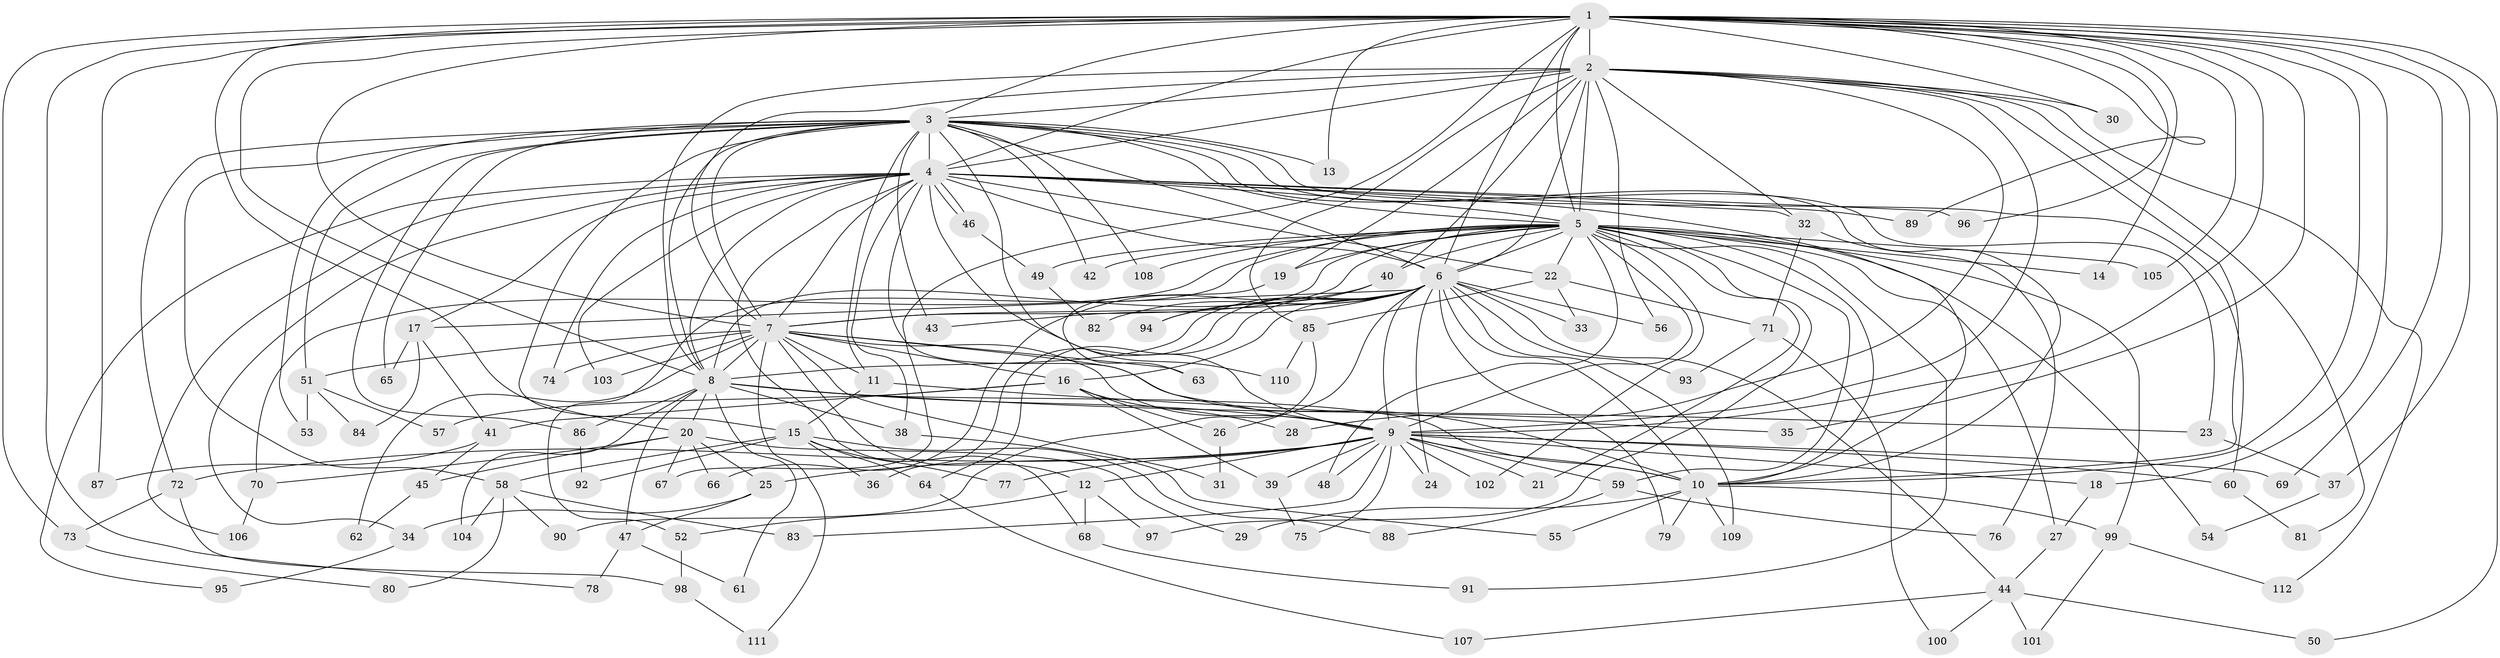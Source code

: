 // coarse degree distribution, {22: 0.017857142857142856, 16: 0.017857142857142856, 20: 0.03571428571428571, 21: 0.017857142857142856, 23: 0.017857142857142856, 19: 0.017857142857142856, 15: 0.017857142857142856, 18: 0.017857142857142856, 14: 0.017857142857142856, 4: 0.125, 5: 0.08928571428571429, 2: 0.42857142857142855, 11: 0.017857142857142856, 8: 0.017857142857142856, 3: 0.10714285714285714, 9: 0.017857142857142856, 7: 0.017857142857142856}
// Generated by graph-tools (version 1.1) at 2025/17/03/04/25 18:17:37]
// undirected, 112 vertices, 249 edges
graph export_dot {
graph [start="1"]
  node [color=gray90,style=filled];
  1;
  2;
  3;
  4;
  5;
  6;
  7;
  8;
  9;
  10;
  11;
  12;
  13;
  14;
  15;
  16;
  17;
  18;
  19;
  20;
  21;
  22;
  23;
  24;
  25;
  26;
  27;
  28;
  29;
  30;
  31;
  32;
  33;
  34;
  35;
  36;
  37;
  38;
  39;
  40;
  41;
  42;
  43;
  44;
  45;
  46;
  47;
  48;
  49;
  50;
  51;
  52;
  53;
  54;
  55;
  56;
  57;
  58;
  59;
  60;
  61;
  62;
  63;
  64;
  65;
  66;
  67;
  68;
  69;
  70;
  71;
  72;
  73;
  74;
  75;
  76;
  77;
  78;
  79;
  80;
  81;
  82;
  83;
  84;
  85;
  86;
  87;
  88;
  89;
  90;
  91;
  92;
  93;
  94;
  95;
  96;
  97;
  98;
  99;
  100;
  101;
  102;
  103;
  104;
  105;
  106;
  107;
  108;
  109;
  110;
  111;
  112;
  1 -- 2;
  1 -- 3;
  1 -- 4;
  1 -- 5;
  1 -- 6;
  1 -- 7;
  1 -- 8;
  1 -- 9;
  1 -- 10;
  1 -- 13;
  1 -- 14;
  1 -- 18;
  1 -- 20;
  1 -- 30;
  1 -- 35;
  1 -- 37;
  1 -- 50;
  1 -- 67;
  1 -- 69;
  1 -- 73;
  1 -- 78;
  1 -- 87;
  1 -- 89;
  1 -- 96;
  1 -- 105;
  2 -- 3;
  2 -- 4;
  2 -- 5;
  2 -- 6;
  2 -- 7;
  2 -- 8;
  2 -- 9;
  2 -- 10;
  2 -- 19;
  2 -- 28;
  2 -- 30;
  2 -- 32;
  2 -- 40;
  2 -- 56;
  2 -- 81;
  2 -- 85;
  2 -- 112;
  3 -- 4;
  3 -- 5;
  3 -- 6;
  3 -- 7;
  3 -- 8;
  3 -- 9;
  3 -- 10;
  3 -- 11;
  3 -- 13;
  3 -- 15;
  3 -- 23;
  3 -- 42;
  3 -- 43;
  3 -- 51;
  3 -- 53;
  3 -- 58;
  3 -- 60;
  3 -- 65;
  3 -- 72;
  3 -- 86;
  3 -- 108;
  4 -- 5;
  4 -- 6;
  4 -- 7;
  4 -- 8;
  4 -- 9;
  4 -- 10;
  4 -- 17;
  4 -- 22;
  4 -- 32;
  4 -- 34;
  4 -- 38;
  4 -- 46;
  4 -- 46;
  4 -- 68;
  4 -- 74;
  4 -- 89;
  4 -- 95;
  4 -- 96;
  4 -- 103;
  4 -- 106;
  4 -- 110;
  5 -- 6;
  5 -- 7;
  5 -- 8;
  5 -- 9;
  5 -- 10;
  5 -- 14;
  5 -- 19;
  5 -- 21;
  5 -- 22;
  5 -- 27;
  5 -- 40;
  5 -- 42;
  5 -- 48;
  5 -- 49;
  5 -- 52;
  5 -- 54;
  5 -- 59;
  5 -- 70;
  5 -- 91;
  5 -- 97;
  5 -- 99;
  5 -- 102;
  5 -- 105;
  5 -- 108;
  6 -- 7;
  6 -- 8;
  6 -- 9;
  6 -- 10;
  6 -- 16;
  6 -- 17;
  6 -- 24;
  6 -- 26;
  6 -- 33;
  6 -- 36;
  6 -- 43;
  6 -- 44;
  6 -- 56;
  6 -- 64;
  6 -- 79;
  6 -- 82;
  6 -- 93;
  6 -- 94;
  6 -- 109;
  7 -- 8;
  7 -- 9;
  7 -- 10;
  7 -- 11;
  7 -- 12;
  7 -- 16;
  7 -- 31;
  7 -- 51;
  7 -- 62;
  7 -- 63;
  7 -- 74;
  7 -- 103;
  7 -- 111;
  8 -- 9;
  8 -- 10;
  8 -- 20;
  8 -- 23;
  8 -- 38;
  8 -- 47;
  8 -- 61;
  8 -- 86;
  8 -- 104;
  9 -- 10;
  9 -- 12;
  9 -- 18;
  9 -- 21;
  9 -- 24;
  9 -- 25;
  9 -- 39;
  9 -- 48;
  9 -- 59;
  9 -- 60;
  9 -- 69;
  9 -- 72;
  9 -- 75;
  9 -- 77;
  9 -- 83;
  9 -- 102;
  10 -- 29;
  10 -- 55;
  10 -- 79;
  10 -- 99;
  10 -- 109;
  11 -- 15;
  11 -- 35;
  12 -- 52;
  12 -- 68;
  12 -- 97;
  15 -- 36;
  15 -- 58;
  15 -- 64;
  15 -- 77;
  15 -- 88;
  15 -- 92;
  16 -- 26;
  16 -- 28;
  16 -- 39;
  16 -- 41;
  16 -- 57;
  17 -- 41;
  17 -- 65;
  17 -- 84;
  18 -- 27;
  19 -- 63;
  20 -- 25;
  20 -- 29;
  20 -- 45;
  20 -- 66;
  20 -- 67;
  20 -- 70;
  22 -- 33;
  22 -- 71;
  22 -- 85;
  23 -- 37;
  25 -- 34;
  25 -- 47;
  26 -- 31;
  27 -- 44;
  32 -- 71;
  32 -- 76;
  34 -- 95;
  37 -- 54;
  38 -- 55;
  39 -- 75;
  40 -- 66;
  40 -- 94;
  41 -- 45;
  41 -- 87;
  44 -- 50;
  44 -- 100;
  44 -- 101;
  44 -- 107;
  45 -- 62;
  46 -- 49;
  47 -- 61;
  47 -- 78;
  49 -- 82;
  51 -- 53;
  51 -- 57;
  51 -- 84;
  52 -- 98;
  58 -- 80;
  58 -- 83;
  58 -- 90;
  58 -- 104;
  59 -- 76;
  59 -- 88;
  60 -- 81;
  64 -- 107;
  68 -- 91;
  70 -- 106;
  71 -- 93;
  71 -- 100;
  72 -- 73;
  72 -- 98;
  73 -- 80;
  85 -- 90;
  85 -- 110;
  86 -- 92;
  98 -- 111;
  99 -- 101;
  99 -- 112;
}
